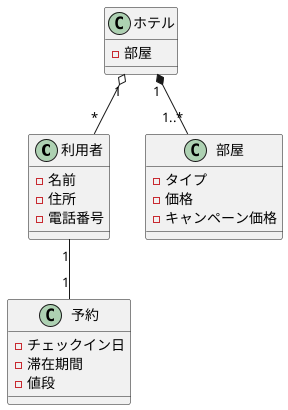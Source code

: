@startuml
class 利用者{
    - 名前
    - 住所
    - 電話番号
}
class ホテル{
    - 部屋
}
class 部屋{
    - タイプ
    - 価格
    - キャンペーン価格
}
class 予約{
    - チェックイン日
    - 滞在期間
    - 値段
}

ホテル "1" *-- "1..*" 部屋
ホテル "1" o-- "*" 利用者
利用者 "1" -- "1" 予約

@enduml